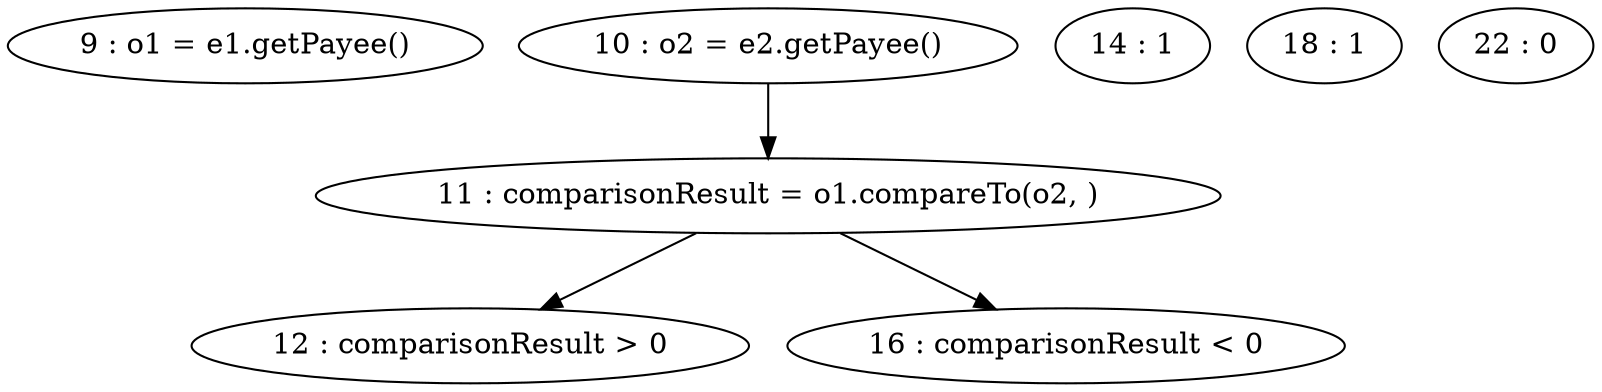 digraph G {
"9 : o1 = e1.getPayee()"
"10 : o2 = e2.getPayee()"
"10 : o2 = e2.getPayee()" -> "11 : comparisonResult = o1.compareTo(o2, )"
"11 : comparisonResult = o1.compareTo(o2, )"
"11 : comparisonResult = o1.compareTo(o2, )" -> "12 : comparisonResult > 0"
"11 : comparisonResult = o1.compareTo(o2, )" -> "16 : comparisonResult < 0"
"12 : comparisonResult > 0"
"14 : 1"
"16 : comparisonResult < 0"
"18 : 1"
"22 : 0"
}